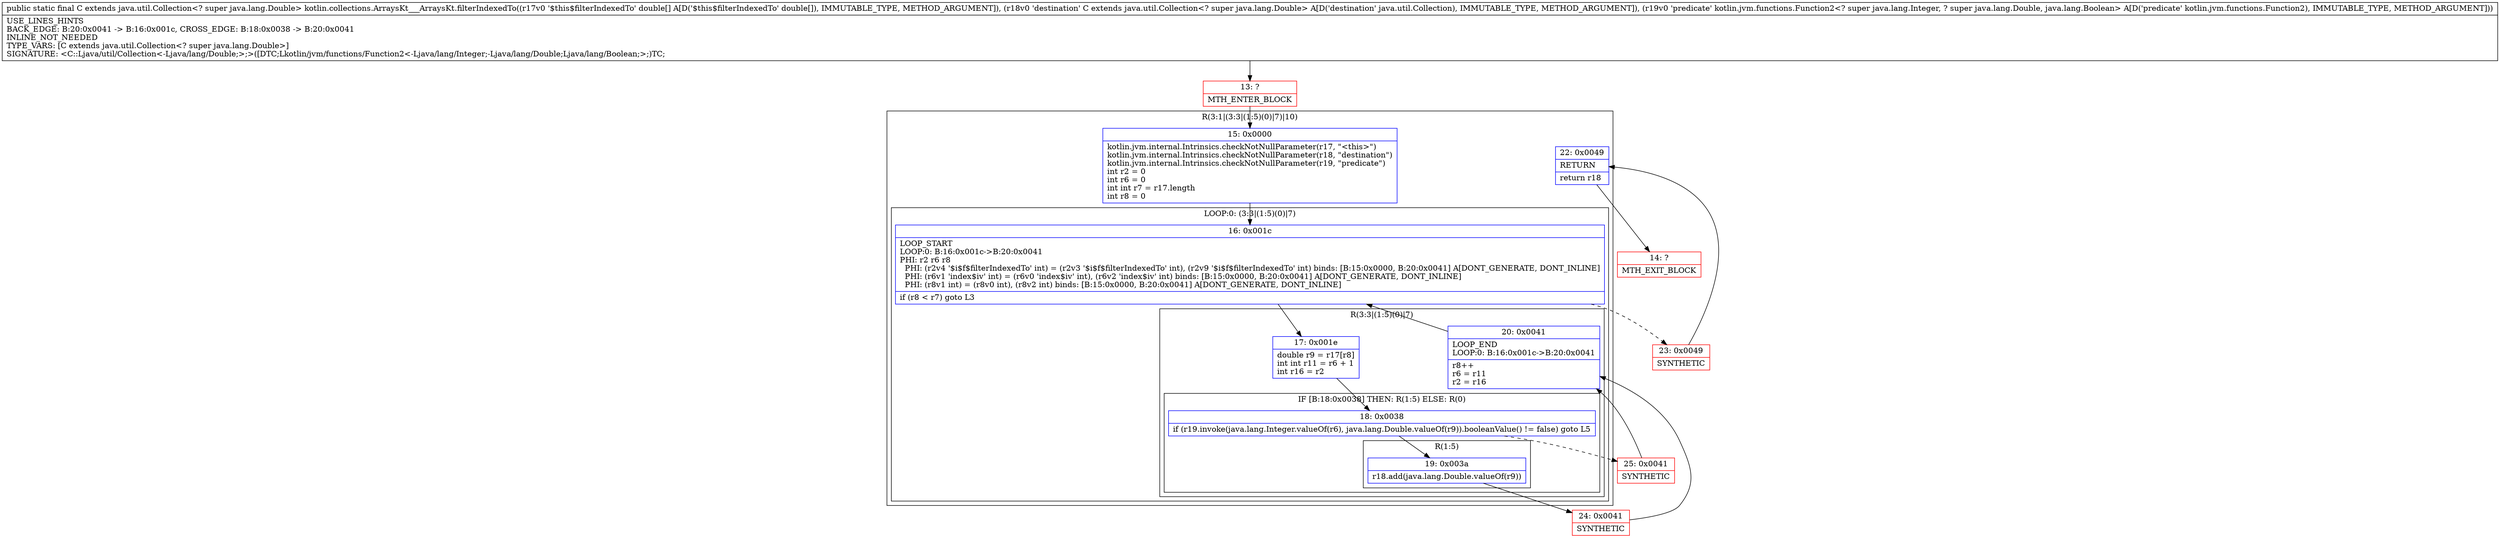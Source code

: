 digraph "CFG forkotlin.collections.ArraysKt___ArraysKt.filterIndexedTo([DLjava\/util\/Collection;Lkotlin\/jvm\/functions\/Function2;)Ljava\/util\/Collection;" {
subgraph cluster_Region_136638337 {
label = "R(3:1|(3:3|(1:5)(0)|7)|10)";
node [shape=record,color=blue];
Node_15 [shape=record,label="{15\:\ 0x0000|kotlin.jvm.internal.Intrinsics.checkNotNullParameter(r17, \"\<this\>\")\lkotlin.jvm.internal.Intrinsics.checkNotNullParameter(r18, \"destination\")\lkotlin.jvm.internal.Intrinsics.checkNotNullParameter(r19, \"predicate\")\lint r2 = 0\lint r6 = 0\lint int r7 = r17.length\lint r8 = 0\l}"];
subgraph cluster_LoopRegion_662389325 {
label = "LOOP:0: (3:3|(1:5)(0)|7)";
node [shape=record,color=blue];
Node_16 [shape=record,label="{16\:\ 0x001c|LOOP_START\lLOOP:0: B:16:0x001c\-\>B:20:0x0041\lPHI: r2 r6 r8 \l  PHI: (r2v4 '$i$f$filterIndexedTo' int) = (r2v3 '$i$f$filterIndexedTo' int), (r2v9 '$i$f$filterIndexedTo' int) binds: [B:15:0x0000, B:20:0x0041] A[DONT_GENERATE, DONT_INLINE]\l  PHI: (r6v1 'index$iv' int) = (r6v0 'index$iv' int), (r6v2 'index$iv' int) binds: [B:15:0x0000, B:20:0x0041] A[DONT_GENERATE, DONT_INLINE]\l  PHI: (r8v1 int) = (r8v0 int), (r8v2 int) binds: [B:15:0x0000, B:20:0x0041] A[DONT_GENERATE, DONT_INLINE]\l|if (r8 \< r7) goto L3\l}"];
subgraph cluster_Region_1059705769 {
label = "R(3:3|(1:5)(0)|7)";
node [shape=record,color=blue];
Node_17 [shape=record,label="{17\:\ 0x001e|double r9 = r17[r8]\lint int r11 = r6 + 1\lint r16 = r2\l}"];
subgraph cluster_IfRegion_1686179588 {
label = "IF [B:18:0x0038] THEN: R(1:5) ELSE: R(0)";
node [shape=record,color=blue];
Node_18 [shape=record,label="{18\:\ 0x0038|if (r19.invoke(java.lang.Integer.valueOf(r6), java.lang.Double.valueOf(r9)).booleanValue() != false) goto L5\l}"];
subgraph cluster_Region_135064004 {
label = "R(1:5)";
node [shape=record,color=blue];
Node_19 [shape=record,label="{19\:\ 0x003a|r18.add(java.lang.Double.valueOf(r9))\l}"];
}
subgraph cluster_Region_435726990 {
label = "R(0)";
node [shape=record,color=blue];
}
}
Node_20 [shape=record,label="{20\:\ 0x0041|LOOP_END\lLOOP:0: B:16:0x001c\-\>B:20:0x0041\l|r8++\lr6 = r11\lr2 = r16\l}"];
}
}
Node_22 [shape=record,label="{22\:\ 0x0049|RETURN\l|return r18\l}"];
}
Node_13 [shape=record,color=red,label="{13\:\ ?|MTH_ENTER_BLOCK\l}"];
Node_24 [shape=record,color=red,label="{24\:\ 0x0041|SYNTHETIC\l}"];
Node_25 [shape=record,color=red,label="{25\:\ 0x0041|SYNTHETIC\l}"];
Node_23 [shape=record,color=red,label="{23\:\ 0x0049|SYNTHETIC\l}"];
Node_14 [shape=record,color=red,label="{14\:\ ?|MTH_EXIT_BLOCK\l}"];
MethodNode[shape=record,label="{public static final C extends java.util.Collection\<? super java.lang.Double\> kotlin.collections.ArraysKt___ArraysKt.filterIndexedTo((r17v0 '$this$filterIndexedTo' double[] A[D('$this$filterIndexedTo' double[]), IMMUTABLE_TYPE, METHOD_ARGUMENT]), (r18v0 'destination' C extends java.util.Collection\<? super java.lang.Double\> A[D('destination' java.util.Collection), IMMUTABLE_TYPE, METHOD_ARGUMENT]), (r19v0 'predicate' kotlin.jvm.functions.Function2\<? super java.lang.Integer, ? super java.lang.Double, java.lang.Boolean\> A[D('predicate' kotlin.jvm.functions.Function2), IMMUTABLE_TYPE, METHOD_ARGUMENT]))  | USE_LINES_HINTS\lBACK_EDGE: B:20:0x0041 \-\> B:16:0x001c, CROSS_EDGE: B:18:0x0038 \-\> B:20:0x0041\lINLINE_NOT_NEEDED\lTYPE_VARS: [C extends java.util.Collection\<? super java.lang.Double\>]\lSIGNATURE: \<C::Ljava\/util\/Collection\<\-Ljava\/lang\/Double;\>;\>([DTC;Lkotlin\/jvm\/functions\/Function2\<\-Ljava\/lang\/Integer;\-Ljava\/lang\/Double;Ljava\/lang\/Boolean;\>;)TC;\l}"];
MethodNode -> Node_13;Node_15 -> Node_16;
Node_16 -> Node_17;
Node_16 -> Node_23[style=dashed];
Node_17 -> Node_18;
Node_18 -> Node_19;
Node_18 -> Node_25[style=dashed];
Node_19 -> Node_24;
Node_20 -> Node_16;
Node_22 -> Node_14;
Node_13 -> Node_15;
Node_24 -> Node_20;
Node_25 -> Node_20;
Node_23 -> Node_22;
}

